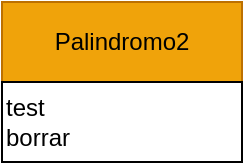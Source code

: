 <mxfile>
    <diagram id="bqWY6gS-c6vWlgKNfN6G" name="Página-1">
        <mxGraphModel dx="512" dy="317" grid="1" gridSize="10" guides="1" tooltips="1" connect="1" arrows="1" fold="1" page="1" pageScale="1" pageWidth="827" pageHeight="1169" math="0" shadow="0">
            <root>
                <mxCell id="0"/>
                <mxCell id="1" parent="0"/>
                <mxCell id="2" value="Palindromo2" style="rounded=0;whiteSpace=wrap;html=1;fillColor=#f0a30a;strokeColor=#BD7000;fontColor=#000000;" vertex="1" parent="1">
                    <mxGeometry x="210" y="130" width="120" height="40" as="geometry"/>
                </mxCell>
                <mxCell id="3" value="test&lt;br&gt;&lt;div&gt;&lt;span&gt;borrar&lt;/span&gt;&lt;/div&gt;" style="rounded=0;whiteSpace=wrap;html=1;align=left;" vertex="1" parent="1">
                    <mxGeometry x="210" y="170" width="120" height="40" as="geometry"/>
                </mxCell>
            </root>
        </mxGraphModel>
    </diagram>
</mxfile>